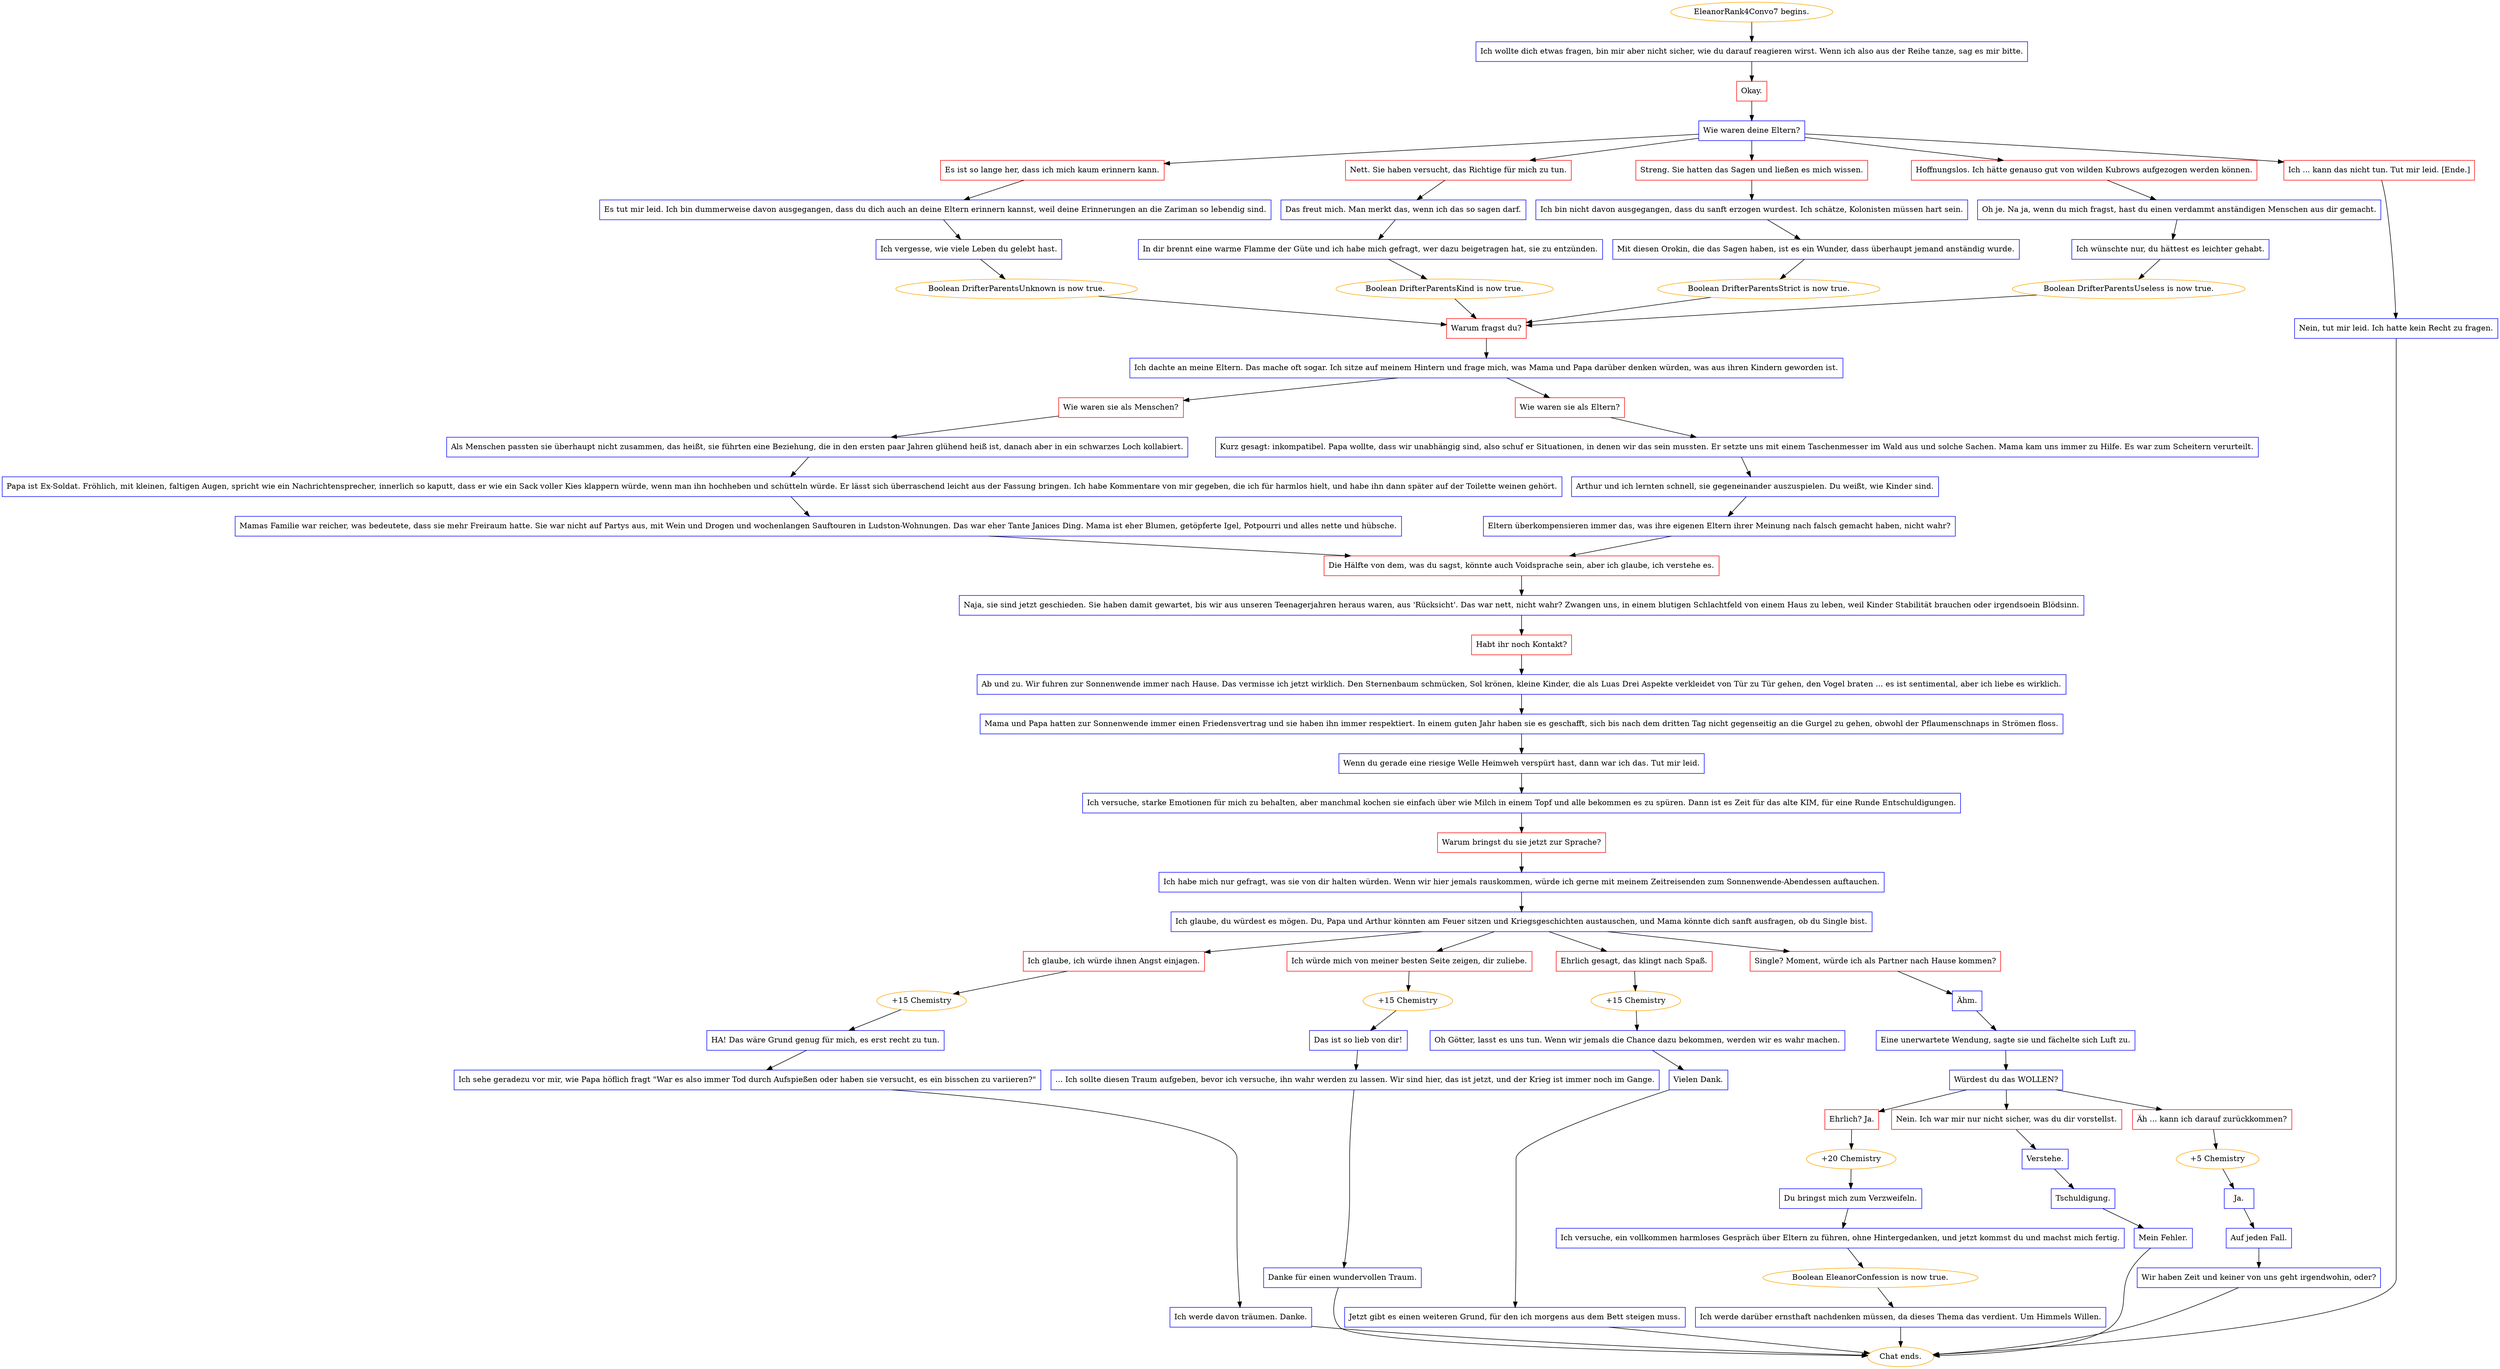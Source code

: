 digraph {
	"EleanorRank4Convo7 begins." [color=orange];
		"EleanorRank4Convo7 begins." -> j3968837283;
	j3968837283 [label="Ich wollte dich etwas fragen, bin mir aber nicht sicher, wie du darauf reagieren wirst. Wenn ich also aus der Reihe tanze, sag es mir bitte.",shape=box,color=blue];
		j3968837283 -> j1290888764;
	j1290888764 [label="Okay.",shape=box,color=red];
		j1290888764 -> j3545033487;
	j3545033487 [label="Wie waren deine Eltern?",shape=box,color=blue];
		j3545033487 -> j3061339212;
		j3545033487 -> j1416078624;
		j3545033487 -> j860929962;
		j3545033487 -> j3196338478;
		j3545033487 -> j2646667963;
	j3061339212 [label="Es ist so lange her, dass ich mich kaum erinnern kann.",shape=box,color=red];
		j3061339212 -> j4141220795;
	j1416078624 [label="Nett. Sie haben versucht, das Richtige für mich zu tun.",shape=box,color=red];
		j1416078624 -> j672123475;
	j860929962 [label="Streng. Sie hatten das Sagen und ließen es mich wissen.",shape=box,color=red];
		j860929962 -> j3698944873;
	j3196338478 [label="Hoffnungslos. Ich hätte genauso gut von wilden Kubrows aufgezogen werden können.",shape=box,color=red];
		j3196338478 -> j1099106386;
	j2646667963 [label="Ich ... kann das nicht tun. Tut mir leid. [Ende.]",shape=box,color=red];
		j2646667963 -> j55907171;
	j4141220795 [label="Es tut mir leid. Ich bin dummerweise davon ausgegangen, dass du dich auch an deine Eltern erinnern kannst, weil deine Erinnerungen an die Zariman so lebendig sind.",shape=box,color=blue];
		j4141220795 -> j2918015836;
	j672123475 [label="Das freut mich. Man merkt das, wenn ich das so sagen darf.",shape=box,color=blue];
		j672123475 -> j141173612;
	j3698944873 [label="Ich bin nicht davon ausgegangen, dass du sanft erzogen wurdest. Ich schätze, Kolonisten müssen hart sein.",shape=box,color=blue];
		j3698944873 -> j1892963348;
	j1099106386 [label="Oh je. Na ja, wenn du mich fragst, hast du einen verdammt anständigen Menschen aus dir gemacht.",shape=box,color=blue];
		j1099106386 -> j2540268677;
	j55907171 [label="Nein, tut mir leid. Ich hatte kein Recht zu fragen.",shape=box,color=blue];
		j55907171 -> "Chat ends.";
	j2918015836 [label="Ich vergesse, wie viele Leben du gelebt hast.",shape=box,color=blue];
		j2918015836 -> j1458983464;
	j141173612 [label="In dir brennt eine warme Flamme der Güte und ich habe mich gefragt, wer dazu beigetragen hat, sie zu entzünden.",shape=box,color=blue];
		j141173612 -> j1764689185;
	j1892963348 [label="Mit diesen Orokin, die das Sagen haben, ist es ein Wunder, dass überhaupt jemand anständig wurde.",shape=box,color=blue];
		j1892963348 -> j1252279340;
	j2540268677 [label="Ich wünschte nur, du hättest es leichter gehabt.",shape=box,color=blue];
		j2540268677 -> j1738015553;
	"Chat ends." [color=orange];
	j1458983464 [label="Boolean DrifterParentsUnknown is now true.",color=orange];
		j1458983464 -> j2115638795;
	j1764689185 [label="Boolean DrifterParentsKind is now true.",color=orange];
		j1764689185 -> j2115638795;
	j1252279340 [label="Boolean DrifterParentsStrict is now true.",color=orange];
		j1252279340 -> j2115638795;
	j1738015553 [label="Boolean DrifterParentsUseless is now true.",color=orange];
		j1738015553 -> j2115638795;
	j2115638795 [label="Warum fragst du?",shape=box,color=red];
		j2115638795 -> j1529415767;
	j1529415767 [label="Ich dachte an meine Eltern. Das mache oft sogar. Ich sitze auf meinem Hintern und frage mich, was Mama und Papa darüber denken würden, was aus ihren Kindern geworden ist.",shape=box,color=blue];
		j1529415767 -> j3970209746;
		j1529415767 -> j297126713;
	j3970209746 [label="Wie waren sie als Menschen?",shape=box,color=red];
		j3970209746 -> j270196400;
	j297126713 [label="Wie waren sie als Eltern?",shape=box,color=red];
		j297126713 -> j3102144054;
	j270196400 [label="Als Menschen passten sie überhaupt nicht zusammen, das heißt, sie führten eine Beziehung, die in den ersten paar Jahren glühend heiß ist, danach aber in ein schwarzes Loch kollabiert.",shape=box,color=blue];
		j270196400 -> j2663661164;
	j3102144054 [label="Kurz gesagt: inkompatibel. Papa wollte, dass wir unabhängig sind, also schuf er Situationen, in denen wir das sein mussten. Er setzte uns mit einem Taschenmesser im Wald aus und solche Sachen. Mama kam uns immer zu Hilfe. Es war zum Scheitern verurteilt.",shape=box,color=blue];
		j3102144054 -> j3193297738;
	j2663661164 [label="Papa ist Ex-Soldat. Fröhlich, mit kleinen, faltigen Augen, spricht wie ein Nachrichtensprecher, innerlich so kaputt, dass er wie ein Sack voller Kies klappern würde, wenn man ihn hochheben und schütteln würde. Er lässt sich überraschend leicht aus der Fassung bringen. Ich habe Kommentare von mir gegeben, die ich für harmlos hielt, und habe ihn dann später auf der Toilette weinen gehört.",shape=box,color=blue];
		j2663661164 -> j2169514566;
	j3193297738 [label="Arthur und ich lernten schnell, sie gegeneinander auszuspielen. Du weißt, wie Kinder sind.",shape=box,color=blue];
		j3193297738 -> j3877180839;
	j2169514566 [label="Mamas Familie war reicher, was bedeutete, dass sie mehr Freiraum hatte. Sie war nicht auf Partys aus, mit Wein und Drogen und wochenlangen Sauftouren in Ludston-Wohnungen. Das war eher Tante Janices Ding. Mama ist eher Blumen, getöpferte Igel, Potpourri und alles nette und hübsche.",shape=box,color=blue];
		j2169514566 -> j512736715;
	j3877180839 [label="Eltern überkompensieren immer das, was ihre eigenen Eltern ihrer Meinung nach falsch gemacht haben, nicht wahr?",shape=box,color=blue];
		j3877180839 -> j512736715;
	j512736715 [label="Die Hälfte von dem, was du sagst, könnte auch Voidsprache sein, aber ich glaube, ich verstehe es.",shape=box,color=red];
		j512736715 -> j545139693;
	j545139693 [label="Naja, sie sind jetzt geschieden. Sie haben damit gewartet, bis wir aus unseren Teenagerjahren heraus waren, aus 'Rücksicht'. Das war nett, nicht wahr? Zwangen uns, in einem blutigen Schlachtfeld von einem Haus zu leben, weil Kinder Stabilität brauchen oder irgendsoein Blödsinn.",shape=box,color=blue];
		j545139693 -> j2463691651;
	j2463691651 [label="Habt ihr noch Kontakt?",shape=box,color=red];
		j2463691651 -> j570405774;
	j570405774 [label="Ab und zu. Wir fuhren zur Sonnenwende immer nach Hause. Das vermisse ich jetzt wirklich. Den Sternenbaum schmücken, Sol krönen, kleine Kinder, die als Luas Drei Aspekte verkleidet von Tür zu Tür gehen, den Vogel braten ... es ist sentimental, aber ich liebe es wirklich.",shape=box,color=blue];
		j570405774 -> j4256504667;
	j4256504667 [label="Mama und Papa hatten zur Sonnenwende immer einen Friedensvertrag und sie haben ihn immer respektiert. In einem guten Jahr haben sie es geschafft, sich bis nach dem dritten Tag nicht gegenseitig an die Gurgel zu gehen, obwohl der Pflaumenschnaps in Strömen floss.",shape=box,color=blue];
		j4256504667 -> j997648900;
	j997648900 [label="Wenn du gerade eine riesige Welle Heimweh verspürt hast, dann war ich das. Tut mir leid.",shape=box,color=blue];
		j997648900 -> j3977150470;
	j3977150470 [label="Ich versuche, starke Emotionen für mich zu behalten, aber manchmal kochen sie einfach über wie Milch in einem Topf und alle bekommen es zu spüren. Dann ist es Zeit für das alte KIM, für eine Runde Entschuldigungen.",shape=box,color=blue];
		j3977150470 -> j1165347174;
	j1165347174 [label="Warum bringst du sie jetzt zur Sprache?",shape=box,color=red];
		j1165347174 -> j2303571377;
	j2303571377 [label="Ich habe mich nur gefragt, was sie von dir halten würden. Wenn wir hier jemals rauskommen, würde ich gerne mit meinem Zeitreisenden zum Sonnenwende-Abendessen auftauchen.",shape=box,color=blue];
		j2303571377 -> j618829699;
	j618829699 [label="Ich glaube, du würdest es mögen. Du, Papa und Arthur könnten am Feuer sitzen und Kriegsgeschichten austauschen, und Mama könnte dich sanft ausfragen, ob du Single bist.",shape=box,color=blue];
		j618829699 -> j551127627;
		j618829699 -> j3240100089;
		j618829699 -> j2058107838;
		j618829699 -> j1441485371;
	j551127627 [label="Ich glaube, ich würde ihnen Angst einjagen.",shape=box,color=red];
		j551127627 -> j3929504172;
	j3240100089 [label="Ich würde mich von meiner besten Seite zeigen, dir zuliebe.",shape=box,color=red];
		j3240100089 -> j2356325957;
	j2058107838 [label="Ehrlich gesagt, das klingt nach Spaß.",shape=box,color=red];
		j2058107838 -> j2413762199;
	j1441485371 [label="Single? Moment, würde ich als Partner nach Hause kommen?",shape=box,color=red];
		j1441485371 -> j4101967318;
	j3929504172 [label="+15 Chemistry",color=orange];
		j3929504172 -> j2239220202;
	j2356325957 [label="+15 Chemistry",color=orange];
		j2356325957 -> j2030119082;
	j2413762199 [label="+15 Chemistry",color=orange];
		j2413762199 -> j1570560919;
	j4101967318 [label="Ähm.",shape=box,color=blue];
		j4101967318 -> j1230709636;
	j2239220202 [label="HA! Das wäre Grund genug für mich, es erst recht zu tun.",shape=box,color=blue];
		j2239220202 -> j1791432612;
	j2030119082 [label="Das ist so lieb von dir!",shape=box,color=blue];
		j2030119082 -> j1533419403;
	j1570560919 [label="Oh Götter, lasst es uns tun. Wenn wir jemals die Chance dazu bekommen, werden wir es wahr machen.",shape=box,color=blue];
		j1570560919 -> j1238279150;
	j1230709636 [label="Eine unerwartete Wendung, sagte sie und fächelte sich Luft zu.",shape=box,color=blue];
		j1230709636 -> j1270084242;
	j1791432612 [label="Ich sehe geradezu vor mir, wie Papa höflich fragt \"War es also immer Tod durch Aufspießen oder haben sie versucht, es ein bisschen zu variieren?\"",shape=box,color=blue];
		j1791432612 -> j1981438526;
	j1533419403 [label="... Ich sollte diesen Traum aufgeben, bevor ich versuche, ihn wahr werden zu lassen. Wir sind hier, das ist jetzt, und der Krieg ist immer noch im Gange.",shape=box,color=blue];
		j1533419403 -> j2866415035;
	j1238279150 [label="Vielen Dank.",shape=box,color=blue];
		j1238279150 -> j131146829;
	j1270084242 [label="Würdest du das WOLLEN?",shape=box,color=blue];
		j1270084242 -> j2077165291;
		j1270084242 -> j3760155762;
		j1270084242 -> j1978915442;
	j1981438526 [label="Ich werde davon träumen. Danke.",shape=box,color=blue];
		j1981438526 -> "Chat ends.";
	j2866415035 [label="Danke für einen wundervollen Traum.",shape=box,color=blue];
		j2866415035 -> "Chat ends.";
	j131146829 [label="Jetzt gibt es einen weiteren Grund, für den ich morgens aus dem Bett steigen muss.",shape=box,color=blue];
		j131146829 -> "Chat ends.";
	j2077165291 [label="Ehrlich? Ja.",shape=box,color=red];
		j2077165291 -> j1731427383;
	j3760155762 [label="Nein. Ich war mir nur nicht sicher, was du dir vorstellst.",shape=box,color=red];
		j3760155762 -> j48990444;
	j1978915442 [label="Äh ... kann ich darauf zurückkommen?",shape=box,color=red];
		j1978915442 -> j3484652934;
	j1731427383 [label="+20 Chemistry",color=orange];
		j1731427383 -> j1319089902;
	j48990444 [label="Verstehe.",shape=box,color=blue];
		j48990444 -> j211398724;
	j3484652934 [label="+5 Chemistry",color=orange];
		j3484652934 -> j3488499284;
	j1319089902 [label="Du bringst mich zum Verzweifeln.",shape=box,color=blue];
		j1319089902 -> j240509295;
	j211398724 [label="Tschuldigung.",shape=box,color=blue];
		j211398724 -> j906071115;
	j3488499284 [label="Ja.",shape=box,color=blue];
		j3488499284 -> j4194951489;
	j240509295 [label="Ich versuche, ein vollkommen harmloses Gespräch über Eltern zu führen, ohne Hintergedanken, und jetzt kommst du und machst mich fertig.",shape=box,color=blue];
		j240509295 -> j3696662974;
	j906071115 [label="Mein Fehler.",shape=box,color=blue];
		j906071115 -> "Chat ends.";
	j4194951489 [label="Auf jeden Fall.",shape=box,color=blue];
		j4194951489 -> j1466228105;
	j3696662974 [label="Boolean EleanorConfession is now true.",color=orange];
		j3696662974 -> j3240187394;
	j1466228105 [label="Wir haben Zeit und keiner von uns geht irgendwohin, oder?",shape=box,color=blue];
		j1466228105 -> "Chat ends.";
	j3240187394 [label="Ich werde darüber ernsthaft nachdenken müssen, da dieses Thema das verdient. Um Himmels Willen.",shape=box,color=blue];
		j3240187394 -> "Chat ends.";
}